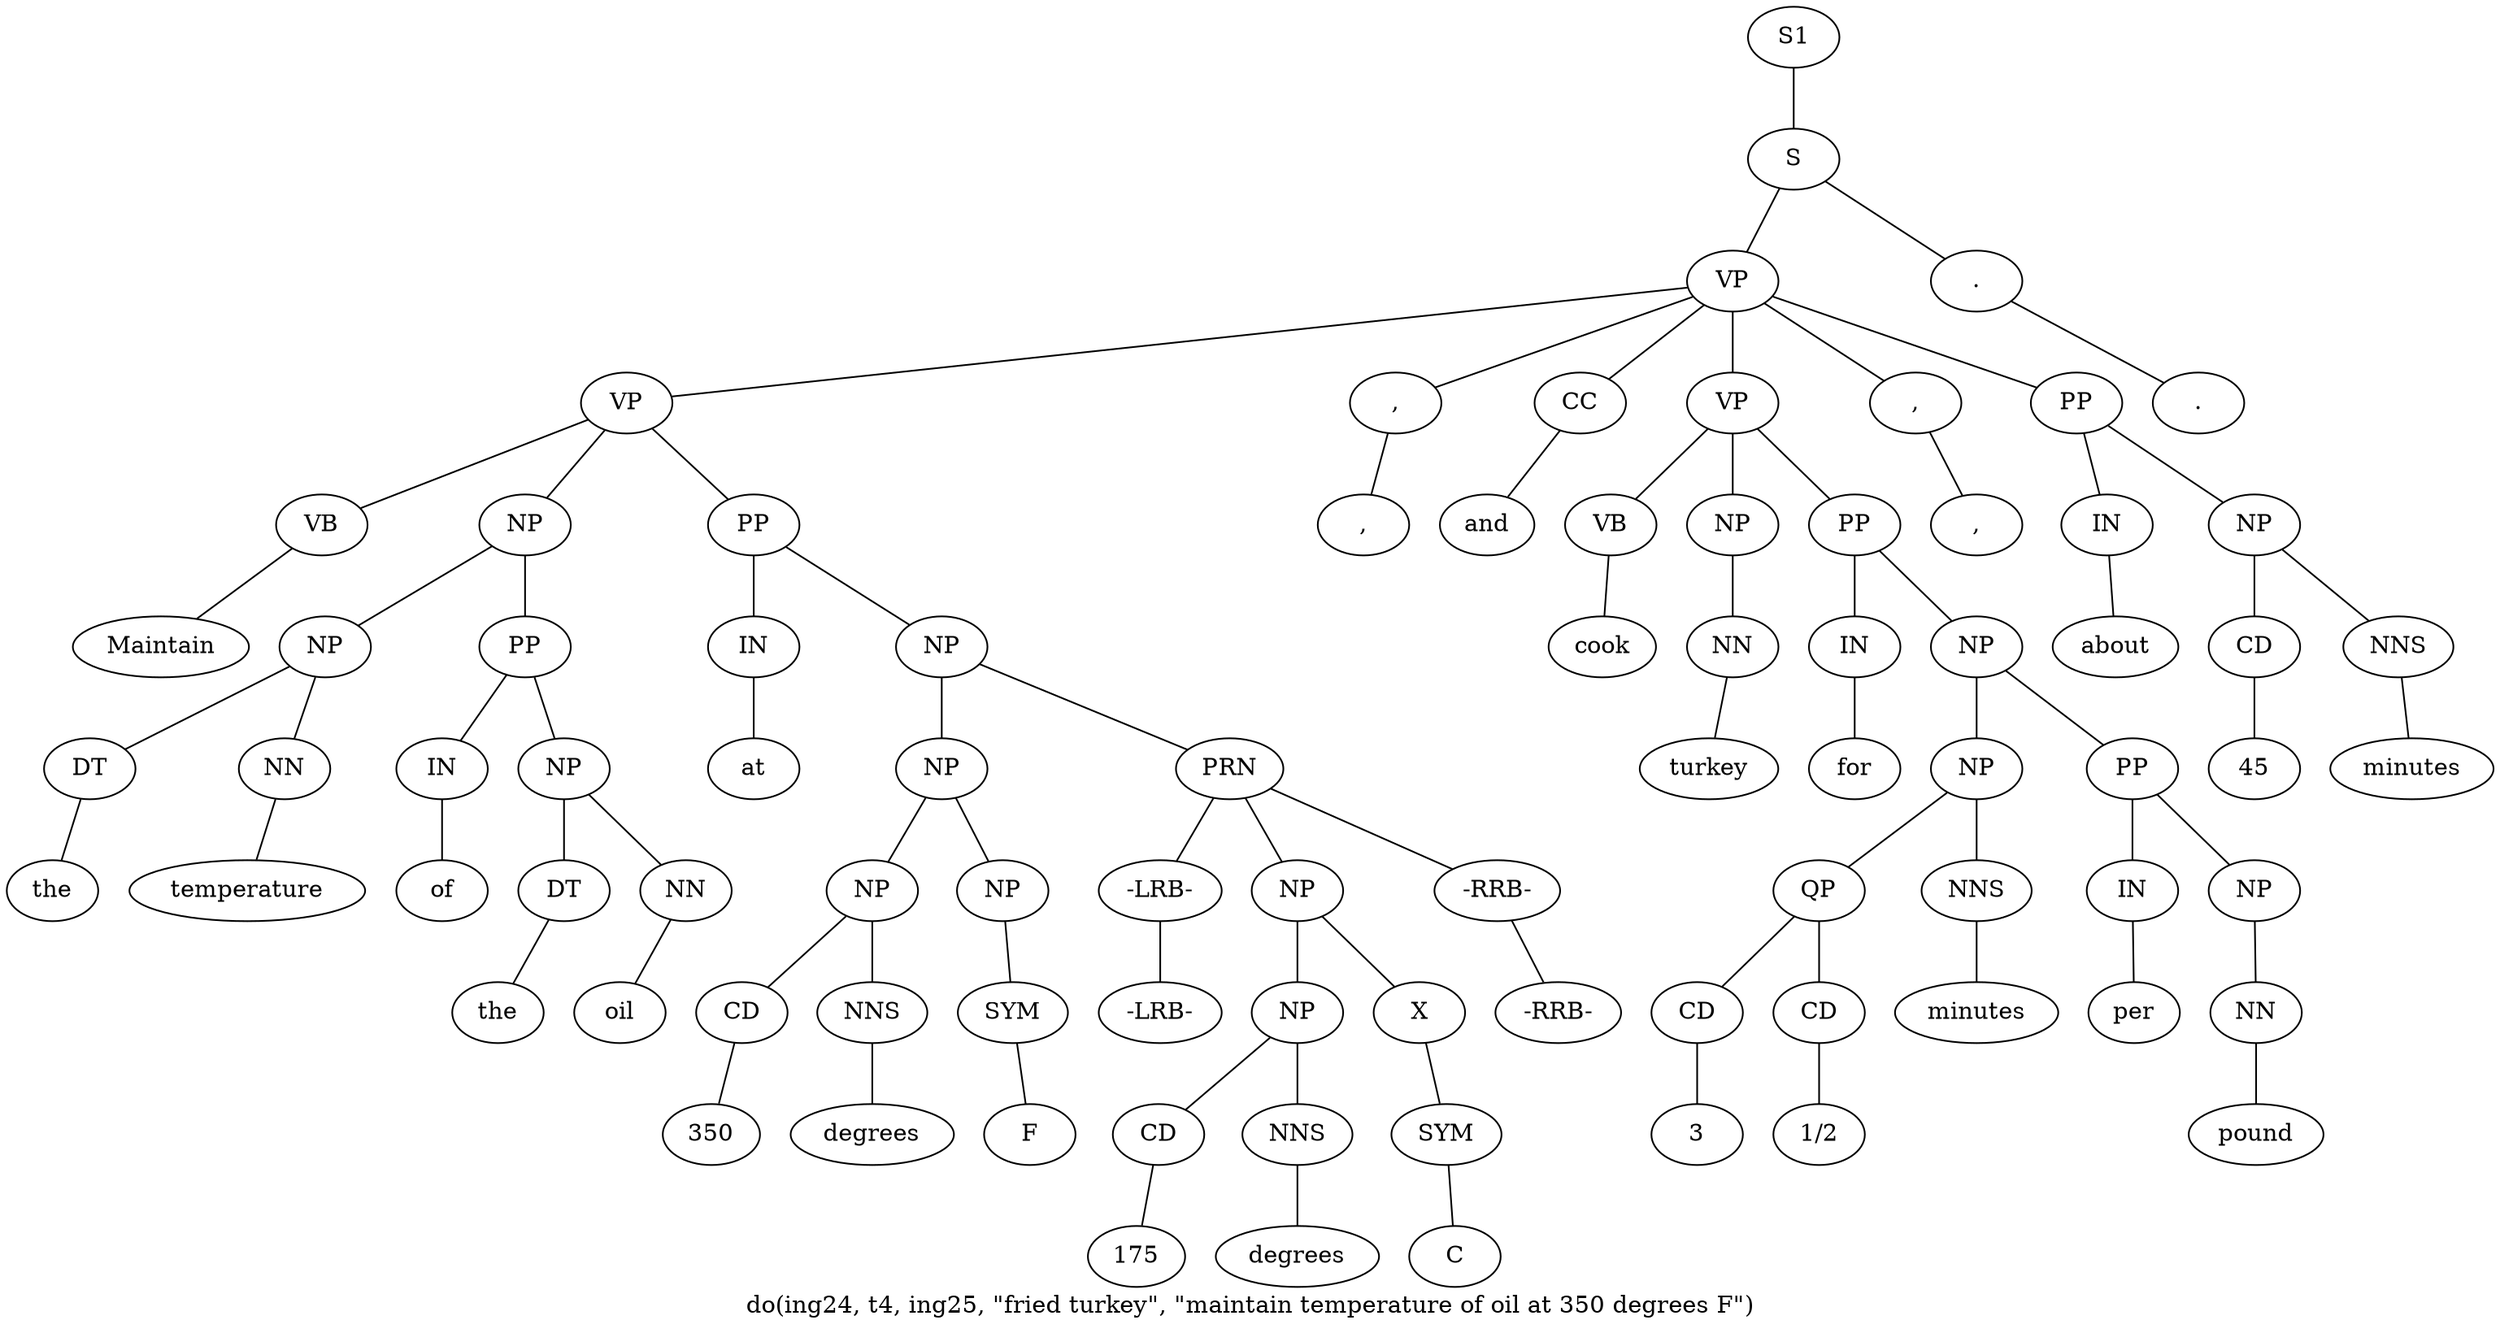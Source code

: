 graph SyntaxGraph {
	label = "do(ing24, t4, ing25, \"fried turkey\", \"maintain temperature of oil at 350 degrees F\")";
	Node0 [label="S1"];
	Node1 [label="S"];
	Node2 [label="VP"];
	Node3 [label="VP"];
	Node4 [label="VB"];
	Node5 [label="Maintain"];
	Node6 [label="NP"];
	Node7 [label="NP"];
	Node8 [label="DT"];
	Node9 [label="the"];
	Node10 [label="NN"];
	Node11 [label="temperature"];
	Node12 [label="PP"];
	Node13 [label="IN"];
	Node14 [label="of"];
	Node15 [label="NP"];
	Node16 [label="DT"];
	Node17 [label="the"];
	Node18 [label="NN"];
	Node19 [label="oil"];
	Node20 [label="PP"];
	Node21 [label="IN"];
	Node22 [label="at"];
	Node23 [label="NP"];
	Node24 [label="NP"];
	Node25 [label="NP"];
	Node26 [label="CD"];
	Node27 [label="350"];
	Node28 [label="NNS"];
	Node29 [label="degrees"];
	Node30 [label="NP"];
	Node31 [label="SYM"];
	Node32 [label="F"];
	Node33 [label="PRN"];
	Node34 [label="-LRB-"];
	Node35 [label="-LRB-"];
	Node36 [label="NP"];
	Node37 [label="NP"];
	Node38 [label="CD"];
	Node39 [label="175"];
	Node40 [label="NNS"];
	Node41 [label="degrees"];
	Node42 [label="X"];
	Node43 [label="SYM"];
	Node44 [label="C"];
	Node45 [label="-RRB-"];
	Node46 [label="-RRB-"];
	Node47 [label=","];
	Node48 [label=","];
	Node49 [label="CC"];
	Node50 [label="and"];
	Node51 [label="VP"];
	Node52 [label="VB"];
	Node53 [label="cook"];
	Node54 [label="NP"];
	Node55 [label="NN"];
	Node56 [label="turkey"];
	Node57 [label="PP"];
	Node58 [label="IN"];
	Node59 [label="for"];
	Node60 [label="NP"];
	Node61 [label="NP"];
	Node62 [label="QP"];
	Node63 [label="CD"];
	Node64 [label="3"];
	Node65 [label="CD"];
	Node66 [label="1/2"];
	Node67 [label="NNS"];
	Node68 [label="minutes"];
	Node69 [label="PP"];
	Node70 [label="IN"];
	Node71 [label="per"];
	Node72 [label="NP"];
	Node73 [label="NN"];
	Node74 [label="pound"];
	Node75 [label=","];
	Node76 [label=","];
	Node77 [label="PP"];
	Node78 [label="IN"];
	Node79 [label="about"];
	Node80 [label="NP"];
	Node81 [label="CD"];
	Node82 [label="45"];
	Node83 [label="NNS"];
	Node84 [label="minutes"];
	Node85 [label="."];
	Node86 [label="."];

	Node0 -- Node1;
	Node1 -- Node2;
	Node1 -- Node85;
	Node2 -- Node3;
	Node2 -- Node47;
	Node2 -- Node49;
	Node2 -- Node51;
	Node2 -- Node75;
	Node2 -- Node77;
	Node3 -- Node4;
	Node3 -- Node6;
	Node3 -- Node20;
	Node4 -- Node5;
	Node6 -- Node7;
	Node6 -- Node12;
	Node7 -- Node8;
	Node7 -- Node10;
	Node8 -- Node9;
	Node10 -- Node11;
	Node12 -- Node13;
	Node12 -- Node15;
	Node13 -- Node14;
	Node15 -- Node16;
	Node15 -- Node18;
	Node16 -- Node17;
	Node18 -- Node19;
	Node20 -- Node21;
	Node20 -- Node23;
	Node21 -- Node22;
	Node23 -- Node24;
	Node23 -- Node33;
	Node24 -- Node25;
	Node24 -- Node30;
	Node25 -- Node26;
	Node25 -- Node28;
	Node26 -- Node27;
	Node28 -- Node29;
	Node30 -- Node31;
	Node31 -- Node32;
	Node33 -- Node34;
	Node33 -- Node36;
	Node33 -- Node45;
	Node34 -- Node35;
	Node36 -- Node37;
	Node36 -- Node42;
	Node37 -- Node38;
	Node37 -- Node40;
	Node38 -- Node39;
	Node40 -- Node41;
	Node42 -- Node43;
	Node43 -- Node44;
	Node45 -- Node46;
	Node47 -- Node48;
	Node49 -- Node50;
	Node51 -- Node52;
	Node51 -- Node54;
	Node51 -- Node57;
	Node52 -- Node53;
	Node54 -- Node55;
	Node55 -- Node56;
	Node57 -- Node58;
	Node57 -- Node60;
	Node58 -- Node59;
	Node60 -- Node61;
	Node60 -- Node69;
	Node61 -- Node62;
	Node61 -- Node67;
	Node62 -- Node63;
	Node62 -- Node65;
	Node63 -- Node64;
	Node65 -- Node66;
	Node67 -- Node68;
	Node69 -- Node70;
	Node69 -- Node72;
	Node70 -- Node71;
	Node72 -- Node73;
	Node73 -- Node74;
	Node75 -- Node76;
	Node77 -- Node78;
	Node77 -- Node80;
	Node78 -- Node79;
	Node80 -- Node81;
	Node80 -- Node83;
	Node81 -- Node82;
	Node83 -- Node84;
	Node85 -- Node86;
}